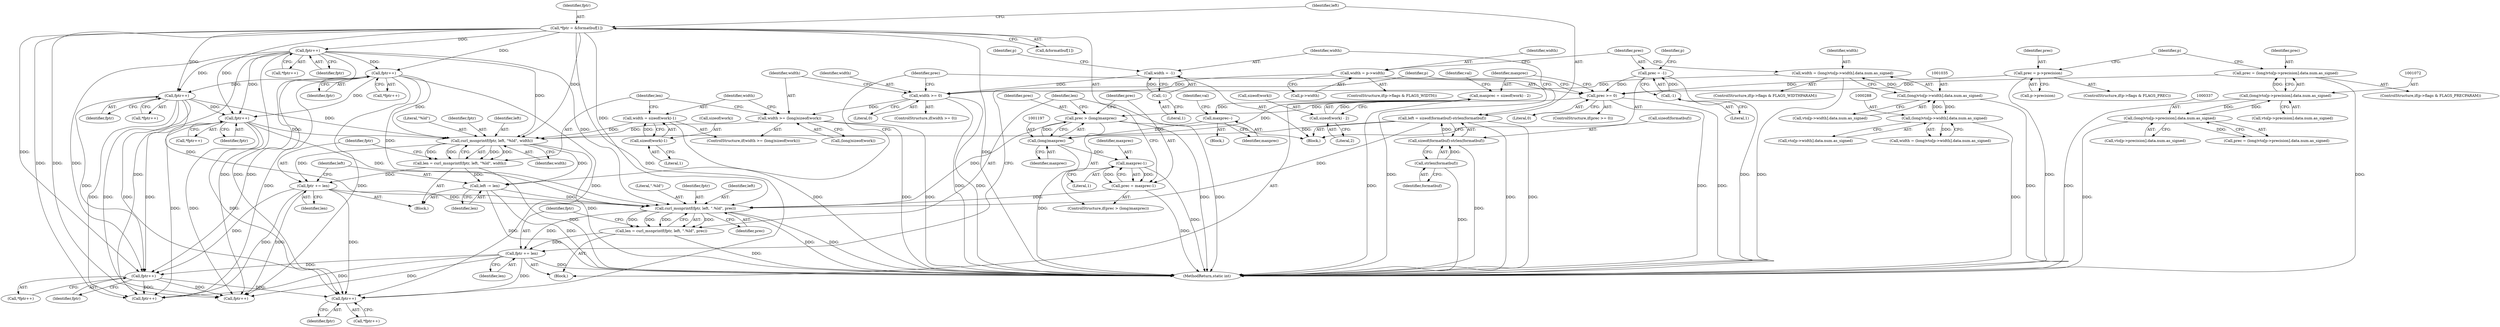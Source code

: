 digraph "0_curl_curl-7_51_0-162-g3ab3c16@pointer" {
"1001233" [label="(Call,fptr++)"];
"1001222" [label="(Call,fptr++)"];
"1000995" [label="(Call,*fptr = &formatbuf[1])"];
"1001103" [label="(Call,fptr++)"];
"1001092" [label="(Call,fptr++)"];
"1001114" [label="(Call,fptr++)"];
"1001125" [label="(Call,fptr++)"];
"1001157" [label="(Call,fptr += len)"];
"1001150" [label="(Call,len = curl_msnprintf(fptr, left, \"%ld\", width))"];
"1001152" [label="(Call,curl_msnprintf(fptr, left, \"%ld\", width))"];
"1001002" [label="(Call,left = sizeof(formatbuf)-strlen(formatbuf))"];
"1001004" [label="(Call,sizeof(formatbuf)-strlen(formatbuf))"];
"1001007" [label="(Call,strlen(formatbuf))"];
"1001138" [label="(Call,width >= (long)sizeof(work))"];
"1001133" [label="(Call,width >= 0)"];
"1001020" [label="(Call,width = p->width)"];
"1001032" [label="(Call,width = (long)vto[p->width].data.num.as_signed)"];
"1001034" [label="(Call,(long)vto[p->width].data.num.as_signed)"];
"1000287" [label="(Call,(long)vto[p->width].data.num.as_signed)"];
"1001010" [label="(Call,width = -1)"];
"1001012" [label="(Call,-1)"];
"1001144" [label="(Call,width = sizeof(work)-1)"];
"1001146" [label="(Call,sizeof(work)-1)"];
"1001211" [label="(Call,fptr += len)"];
"1001204" [label="(Call,len = curl_msnprintf(fptr, left, \".%ld\", prec))"];
"1001206" [label="(Call,curl_msnprintf(fptr, left, \".%ld\", prec))"];
"1001160" [label="(Call,left -= len)"];
"1001199" [label="(Call,prec = maxprec-1)"];
"1001201" [label="(Call,maxprec-1)"];
"1001196" [label="(Call,(long)maxprec)"];
"1001191" [label="(Call,maxprec--)"];
"1001169" [label="(Call,maxprec = sizeof(work) - 2)"];
"1001171" [label="(Call,sizeof(work) - 2)"];
"1001194" [label="(Call,prec > (long)maxprec)"];
"1001164" [label="(Call,prec >= 0)"];
"1001057" [label="(Call,prec = p->precision)"];
"1001047" [label="(Call,prec = -1)"];
"1001049" [label="(Call,-1)"];
"1001069" [label="(Call,prec = (long)vto[p->precision].data.num.as_signed)"];
"1001071" [label="(Call,(long)vto[p->precision].data.num.as_signed)"];
"1000336" [label="(Call,(long)vto[p->precision].data.num.as_signed)"];
"1001222" [label="(Call,fptr++)"];
"1001234" [label="(Identifier,fptr)"];
"1001013" [label="(Literal,1)"];
"1001017" [label="(Identifier,p)"];
"1001058" [label="(Identifier,prec)"];
"1001165" [label="(Identifier,prec)"];
"1001103" [label="(Call,fptr++)"];
"1001155" [label="(Literal,\"%ld\")"];
"1001202" [label="(Identifier,maxprec)"];
"1001208" [label="(Identifier,left)"];
"1001153" [label="(Identifier,fptr)"];
"1001070" [label="(Identifier,prec)"];
"1001269" [label="(Call,fptr++)"];
"1001146" [label="(Call,sizeof(work)-1)"];
"1001177" [label="(Identifier,val)"];
"1001144" [label="(Call,width = sizeof(work)-1)"];
"1001057" [label="(Call,prec = p->precision)"];
"1000997" [label="(Call,&formatbuf[1])"];
"1001069" [label="(Call,prec = (long)vto[p->precision].data.num.as_signed)"];
"1001003" [label="(Identifier,left)"];
"1001149" [label="(Literal,1)"];
"1001147" [label="(Call,sizeof(work))"];
"1001104" [label="(Identifier,fptr)"];
"1001008" [label="(Identifier,formatbuf)"];
"1001014" [label="(ControlStructure,if(p->flags & FLAGS_WIDTH))"];
"1001007" [label="(Call,strlen(formatbuf))"];
"1001073" [label="(Call,vto[p->precision].data.num.as_signed)"];
"1001185" [label="(Identifier,val)"];
"1001203" [label="(Literal,1)"];
"1000996" [label="(Identifier,fptr)"];
"1001210" [label="(Identifier,prec)"];
"1001221" [label="(Call,*fptr++)"];
"1001140" [label="(Call,(long)sizeof(work))"];
"1001102" [label="(Call,*fptr++)"];
"1001010" [label="(Call,width = -1)"];
"1001211" [label="(Call,fptr += len)"];
"1001212" [label="(Identifier,fptr)"];
"1000336" [label="(Call,(long)vto[p->precision].data.num.as_signed)"];
"1001152" [label="(Call,curl_msnprintf(fptr, left, \"%ld\", width))"];
"1001135" [label="(Literal,0)"];
"1001201" [label="(Call,maxprec-1)"];
"1001004" [label="(Call,sizeof(formatbuf)-strlen(formatbuf))"];
"1001021" [label="(Identifier,width)"];
"1001206" [label="(Call,curl_msnprintf(fptr, left, \".%ld\", prec))"];
"1001193" [label="(ControlStructure,if(prec > (long)maxprec))"];
"1001209" [label="(Literal,\".%ld\")"];
"1001125" [label="(Call,fptr++)"];
"1001195" [label="(Identifier,prec)"];
"1001217" [label="(Identifier,p)"];
"1001204" [label="(Call,len = curl_msnprintf(fptr, left, \".%ld\", prec))"];
"1001200" [label="(Identifier,prec)"];
"1001174" [label="(Literal,2)"];
"1001169" [label="(Call,maxprec = sizeof(work) - 2)"];
"1001158" [label="(Identifier,fptr)"];
"1001011" [label="(Identifier,width)"];
"1001196" [label="(Call,(long)maxprec)"];
"1001033" [label="(Identifier,width)"];
"1001159" [label="(Identifier,len)"];
"1001113" [label="(Call,*fptr++)"];
"1001160" [label="(Call,left -= len)"];
"1001170" [label="(Identifier,maxprec)"];
"1001162" [label="(Identifier,len)"];
"1000287" [label="(Call,(long)vto[p->width].data.num.as_signed)"];
"1001047" [label="(Call,prec = -1)"];
"1001137" [label="(ControlStructure,if(width >= (long)sizeof(work)))"];
"1001036" [label="(Call,vto[p->width].data.num.as_signed)"];
"1001002" [label="(Call,left = sizeof(formatbuf)-strlen(formatbuf))"];
"1001054" [label="(Identifier,p)"];
"1000334" [label="(Call,prec = (long)vto[p->precision].data.num.as_signed)"];
"1001138" [label="(Call,width >= (long)sizeof(work))"];
"1001124" [label="(Call,*fptr++)"];
"1001223" [label="(Identifier,fptr)"];
"1001194" [label="(Call,prec > (long)maxprec)"];
"1001132" [label="(ControlStructure,if(width >= 0))"];
"1001092" [label="(Call,fptr++)"];
"1001164" [label="(Call,prec >= 0)"];
"1001063" [label="(ControlStructure,if(p->flags & FLAGS_PRECPARAM))"];
"1001166" [label="(Literal,0)"];
"1000995" [label="(Call,*fptr = &formatbuf[1])"];
"1000285" [label="(Call,width = (long)vto[p->width].data.num.as_signed)"];
"1001151" [label="(Identifier,len)"];
"1001114" [label="(Call,fptr++)"];
"1001191" [label="(Call,maxprec--)"];
"1001051" [label="(ControlStructure,if(p->flags & FLAGS_PREC))"];
"1001172" [label="(Call,sizeof(work))"];
"1001232" [label="(Call,*fptr++)"];
"1001199" [label="(Call,prec = maxprec-1)"];
"1001091" [label="(Call,*fptr++)"];
"1001233" [label="(Call,fptr++)"];
"1001154" [label="(Identifier,left)"];
"1001171" [label="(Call,sizeof(work) - 2)"];
"1001012" [label="(Call,-1)"];
"1001167" [label="(Block,)"];
"1001163" [label="(ControlStructure,if(prec >= 0))"];
"1001026" [label="(ControlStructure,if(p->flags & FLAGS_WIDTHPARAM))"];
"1001071" [label="(Call,(long)vto[p->precision].data.num.as_signed)"];
"1001139" [label="(Identifier,width)"];
"1000989" [label="(Block,)"];
"1001115" [label="(Identifier,fptr)"];
"1001254" [label="(Call,fptr++)"];
"1001022" [label="(Call,p->width)"];
"1001150" [label="(Call,len = curl_msnprintf(fptr, left, \"%ld\", width))"];
"1001156" [label="(Identifier,width)"];
"1000338" [label="(Call,vto[p->precision].data.num.as_signed)"];
"1001087" [label="(Identifier,p)"];
"1000289" [label="(Call,vto[p->width].data.num.as_signed)"];
"1001187" [label="(Block,)"];
"1001145" [label="(Identifier,width)"];
"1001205" [label="(Identifier,len)"];
"1001126" [label="(Identifier,fptr)"];
"1001207" [label="(Identifier,fptr)"];
"1001386" [label="(MethodReturn,static int)"];
"1001213" [label="(Identifier,len)"];
"1001048" [label="(Identifier,prec)"];
"1001198" [label="(Identifier,maxprec)"];
"1001005" [label="(Call,sizeof(formatbuf))"];
"1001059" [label="(Call,p->precision)"];
"1001050" [label="(Literal,1)"];
"1001161" [label="(Identifier,left)"];
"1001157" [label="(Call,fptr += len)"];
"1001020" [label="(Call,width = p->width)"];
"1001136" [label="(Block,)"];
"1001034" [label="(Call,(long)vto[p->width].data.num.as_signed)"];
"1001192" [label="(Identifier,maxprec)"];
"1001049" [label="(Call,-1)"];
"1001133" [label="(Call,width >= 0)"];
"1001093" [label="(Identifier,fptr)"];
"1001032" [label="(Call,width = (long)vto[p->width].data.num.as_signed)"];
"1001134" [label="(Identifier,width)"];
"1001233" -> "1001232"  [label="AST: "];
"1001233" -> "1001234"  [label="CFG: "];
"1001234" -> "1001233"  [label="AST: "];
"1001232" -> "1001233"  [label="CFG: "];
"1001222" -> "1001233"  [label="DDG: "];
"1000995" -> "1001233"  [label="DDG: "];
"1001103" -> "1001233"  [label="DDG: "];
"1001114" -> "1001233"  [label="DDG: "];
"1001125" -> "1001233"  [label="DDG: "];
"1001157" -> "1001233"  [label="DDG: "];
"1001211" -> "1001233"  [label="DDG: "];
"1001092" -> "1001233"  [label="DDG: "];
"1001222" -> "1001221"  [label="AST: "];
"1001222" -> "1001223"  [label="CFG: "];
"1001223" -> "1001222"  [label="AST: "];
"1001221" -> "1001222"  [label="CFG: "];
"1000995" -> "1001222"  [label="DDG: "];
"1001103" -> "1001222"  [label="DDG: "];
"1001114" -> "1001222"  [label="DDG: "];
"1001125" -> "1001222"  [label="DDG: "];
"1001157" -> "1001222"  [label="DDG: "];
"1001211" -> "1001222"  [label="DDG: "];
"1001092" -> "1001222"  [label="DDG: "];
"1001222" -> "1001254"  [label="DDG: "];
"1001222" -> "1001269"  [label="DDG: "];
"1000995" -> "1000989"  [label="AST: "];
"1000995" -> "1000997"  [label="CFG: "];
"1000996" -> "1000995"  [label="AST: "];
"1000997" -> "1000995"  [label="AST: "];
"1001003" -> "1000995"  [label="CFG: "];
"1000995" -> "1001386"  [label="DDG: "];
"1000995" -> "1001092"  [label="DDG: "];
"1000995" -> "1001103"  [label="DDG: "];
"1000995" -> "1001114"  [label="DDG: "];
"1000995" -> "1001125"  [label="DDG: "];
"1000995" -> "1001152"  [label="DDG: "];
"1000995" -> "1001206"  [label="DDG: "];
"1000995" -> "1001254"  [label="DDG: "];
"1000995" -> "1001269"  [label="DDG: "];
"1001103" -> "1001102"  [label="AST: "];
"1001103" -> "1001104"  [label="CFG: "];
"1001104" -> "1001103"  [label="AST: "];
"1001102" -> "1001103"  [label="CFG: "];
"1001092" -> "1001103"  [label="DDG: "];
"1001103" -> "1001114"  [label="DDG: "];
"1001103" -> "1001125"  [label="DDG: "];
"1001103" -> "1001152"  [label="DDG: "];
"1001103" -> "1001206"  [label="DDG: "];
"1001103" -> "1001254"  [label="DDG: "];
"1001103" -> "1001269"  [label="DDG: "];
"1001092" -> "1001091"  [label="AST: "];
"1001092" -> "1001093"  [label="CFG: "];
"1001093" -> "1001092"  [label="AST: "];
"1001091" -> "1001092"  [label="CFG: "];
"1001092" -> "1001114"  [label="DDG: "];
"1001092" -> "1001125"  [label="DDG: "];
"1001092" -> "1001152"  [label="DDG: "];
"1001092" -> "1001206"  [label="DDG: "];
"1001092" -> "1001254"  [label="DDG: "];
"1001092" -> "1001269"  [label="DDG: "];
"1001114" -> "1001113"  [label="AST: "];
"1001114" -> "1001115"  [label="CFG: "];
"1001115" -> "1001114"  [label="AST: "];
"1001113" -> "1001114"  [label="CFG: "];
"1001114" -> "1001125"  [label="DDG: "];
"1001114" -> "1001152"  [label="DDG: "];
"1001114" -> "1001206"  [label="DDG: "];
"1001114" -> "1001254"  [label="DDG: "];
"1001114" -> "1001269"  [label="DDG: "];
"1001125" -> "1001124"  [label="AST: "];
"1001125" -> "1001126"  [label="CFG: "];
"1001126" -> "1001125"  [label="AST: "];
"1001124" -> "1001125"  [label="CFG: "];
"1001125" -> "1001152"  [label="DDG: "];
"1001125" -> "1001206"  [label="DDG: "];
"1001125" -> "1001254"  [label="DDG: "];
"1001125" -> "1001269"  [label="DDG: "];
"1001157" -> "1001136"  [label="AST: "];
"1001157" -> "1001159"  [label="CFG: "];
"1001158" -> "1001157"  [label="AST: "];
"1001159" -> "1001157"  [label="AST: "];
"1001161" -> "1001157"  [label="CFG: "];
"1001150" -> "1001157"  [label="DDG: "];
"1001152" -> "1001157"  [label="DDG: "];
"1001157" -> "1001206"  [label="DDG: "];
"1001157" -> "1001254"  [label="DDG: "];
"1001157" -> "1001269"  [label="DDG: "];
"1001150" -> "1001136"  [label="AST: "];
"1001150" -> "1001152"  [label="CFG: "];
"1001151" -> "1001150"  [label="AST: "];
"1001152" -> "1001150"  [label="AST: "];
"1001158" -> "1001150"  [label="CFG: "];
"1001150" -> "1001386"  [label="DDG: "];
"1001152" -> "1001150"  [label="DDG: "];
"1001152" -> "1001150"  [label="DDG: "];
"1001152" -> "1001150"  [label="DDG: "];
"1001152" -> "1001150"  [label="DDG: "];
"1001150" -> "1001160"  [label="DDG: "];
"1001152" -> "1001156"  [label="CFG: "];
"1001153" -> "1001152"  [label="AST: "];
"1001154" -> "1001152"  [label="AST: "];
"1001155" -> "1001152"  [label="AST: "];
"1001156" -> "1001152"  [label="AST: "];
"1001152" -> "1001386"  [label="DDG: "];
"1001002" -> "1001152"  [label="DDG: "];
"1001138" -> "1001152"  [label="DDG: "];
"1001144" -> "1001152"  [label="DDG: "];
"1001152" -> "1001160"  [label="DDG: "];
"1001002" -> "1000989"  [label="AST: "];
"1001002" -> "1001004"  [label="CFG: "];
"1001003" -> "1001002"  [label="AST: "];
"1001004" -> "1001002"  [label="AST: "];
"1001011" -> "1001002"  [label="CFG: "];
"1001002" -> "1001386"  [label="DDG: "];
"1001002" -> "1001386"  [label="DDG: "];
"1001004" -> "1001002"  [label="DDG: "];
"1001002" -> "1001206"  [label="DDG: "];
"1001004" -> "1001007"  [label="CFG: "];
"1001005" -> "1001004"  [label="AST: "];
"1001007" -> "1001004"  [label="AST: "];
"1001004" -> "1001386"  [label="DDG: "];
"1001007" -> "1001004"  [label="DDG: "];
"1001007" -> "1001008"  [label="CFG: "];
"1001008" -> "1001007"  [label="AST: "];
"1001007" -> "1001386"  [label="DDG: "];
"1001138" -> "1001137"  [label="AST: "];
"1001138" -> "1001140"  [label="CFG: "];
"1001139" -> "1001138"  [label="AST: "];
"1001140" -> "1001138"  [label="AST: "];
"1001145" -> "1001138"  [label="CFG: "];
"1001151" -> "1001138"  [label="CFG: "];
"1001138" -> "1001386"  [label="DDG: "];
"1001138" -> "1001386"  [label="DDG: "];
"1001133" -> "1001138"  [label="DDG: "];
"1001133" -> "1001132"  [label="AST: "];
"1001133" -> "1001135"  [label="CFG: "];
"1001134" -> "1001133"  [label="AST: "];
"1001135" -> "1001133"  [label="AST: "];
"1001139" -> "1001133"  [label="CFG: "];
"1001165" -> "1001133"  [label="CFG: "];
"1001133" -> "1001386"  [label="DDG: "];
"1001133" -> "1001386"  [label="DDG: "];
"1001020" -> "1001133"  [label="DDG: "];
"1001032" -> "1001133"  [label="DDG: "];
"1001010" -> "1001133"  [label="DDG: "];
"1001020" -> "1001014"  [label="AST: "];
"1001020" -> "1001022"  [label="CFG: "];
"1001021" -> "1001020"  [label="AST: "];
"1001022" -> "1001020"  [label="AST: "];
"1001048" -> "1001020"  [label="CFG: "];
"1001020" -> "1001386"  [label="DDG: "];
"1001032" -> "1001026"  [label="AST: "];
"1001032" -> "1001034"  [label="CFG: "];
"1001033" -> "1001032"  [label="AST: "];
"1001034" -> "1001032"  [label="AST: "];
"1001048" -> "1001032"  [label="CFG: "];
"1001032" -> "1001386"  [label="DDG: "];
"1001034" -> "1001032"  [label="DDG: "];
"1001034" -> "1001036"  [label="CFG: "];
"1001035" -> "1001034"  [label="AST: "];
"1001036" -> "1001034"  [label="AST: "];
"1001034" -> "1001386"  [label="DDG: "];
"1001034" -> "1000287"  [label="DDG: "];
"1000287" -> "1001034"  [label="DDG: "];
"1000287" -> "1000285"  [label="AST: "];
"1000287" -> "1000289"  [label="CFG: "];
"1000288" -> "1000287"  [label="AST: "];
"1000289" -> "1000287"  [label="AST: "];
"1000285" -> "1000287"  [label="CFG: "];
"1000287" -> "1001386"  [label="DDG: "];
"1000287" -> "1000285"  [label="DDG: "];
"1001010" -> "1000989"  [label="AST: "];
"1001010" -> "1001012"  [label="CFG: "];
"1001011" -> "1001010"  [label="AST: "];
"1001012" -> "1001010"  [label="AST: "];
"1001017" -> "1001010"  [label="CFG: "];
"1001012" -> "1001010"  [label="DDG: "];
"1001012" -> "1001013"  [label="CFG: "];
"1001013" -> "1001012"  [label="AST: "];
"1001144" -> "1001137"  [label="AST: "];
"1001144" -> "1001146"  [label="CFG: "];
"1001145" -> "1001144"  [label="AST: "];
"1001146" -> "1001144"  [label="AST: "];
"1001151" -> "1001144"  [label="CFG: "];
"1001144" -> "1001386"  [label="DDG: "];
"1001146" -> "1001144"  [label="DDG: "];
"1001146" -> "1001149"  [label="CFG: "];
"1001147" -> "1001146"  [label="AST: "];
"1001149" -> "1001146"  [label="AST: "];
"1001211" -> "1001167"  [label="AST: "];
"1001211" -> "1001213"  [label="CFG: "];
"1001212" -> "1001211"  [label="AST: "];
"1001213" -> "1001211"  [label="AST: "];
"1001217" -> "1001211"  [label="CFG: "];
"1001211" -> "1001386"  [label="DDG: "];
"1001204" -> "1001211"  [label="DDG: "];
"1001206" -> "1001211"  [label="DDG: "];
"1001211" -> "1001254"  [label="DDG: "];
"1001211" -> "1001269"  [label="DDG: "];
"1001204" -> "1001167"  [label="AST: "];
"1001204" -> "1001206"  [label="CFG: "];
"1001205" -> "1001204"  [label="AST: "];
"1001206" -> "1001204"  [label="AST: "];
"1001212" -> "1001204"  [label="CFG: "];
"1001204" -> "1001386"  [label="DDG: "];
"1001206" -> "1001204"  [label="DDG: "];
"1001206" -> "1001204"  [label="DDG: "];
"1001206" -> "1001204"  [label="DDG: "];
"1001206" -> "1001204"  [label="DDG: "];
"1001206" -> "1001210"  [label="CFG: "];
"1001207" -> "1001206"  [label="AST: "];
"1001208" -> "1001206"  [label="AST: "];
"1001209" -> "1001206"  [label="AST: "];
"1001210" -> "1001206"  [label="AST: "];
"1001206" -> "1001386"  [label="DDG: "];
"1001206" -> "1001386"  [label="DDG: "];
"1001160" -> "1001206"  [label="DDG: "];
"1001199" -> "1001206"  [label="DDG: "];
"1001194" -> "1001206"  [label="DDG: "];
"1001160" -> "1001136"  [label="AST: "];
"1001160" -> "1001162"  [label="CFG: "];
"1001161" -> "1001160"  [label="AST: "];
"1001162" -> "1001160"  [label="AST: "];
"1001165" -> "1001160"  [label="CFG: "];
"1001160" -> "1001386"  [label="DDG: "];
"1001160" -> "1001386"  [label="DDG: "];
"1001199" -> "1001193"  [label="AST: "];
"1001199" -> "1001201"  [label="CFG: "];
"1001200" -> "1001199"  [label="AST: "];
"1001201" -> "1001199"  [label="AST: "];
"1001205" -> "1001199"  [label="CFG: "];
"1001199" -> "1001386"  [label="DDG: "];
"1001201" -> "1001199"  [label="DDG: "];
"1001201" -> "1001199"  [label="DDG: "];
"1001201" -> "1001203"  [label="CFG: "];
"1001202" -> "1001201"  [label="AST: "];
"1001203" -> "1001201"  [label="AST: "];
"1001201" -> "1001386"  [label="DDG: "];
"1001196" -> "1001201"  [label="DDG: "];
"1001196" -> "1001194"  [label="AST: "];
"1001196" -> "1001198"  [label="CFG: "];
"1001197" -> "1001196"  [label="AST: "];
"1001198" -> "1001196"  [label="AST: "];
"1001194" -> "1001196"  [label="CFG: "];
"1001196" -> "1001386"  [label="DDG: "];
"1001196" -> "1001194"  [label="DDG: "];
"1001191" -> "1001196"  [label="DDG: "];
"1001169" -> "1001196"  [label="DDG: "];
"1001191" -> "1001187"  [label="AST: "];
"1001191" -> "1001192"  [label="CFG: "];
"1001192" -> "1001191"  [label="AST: "];
"1001185" -> "1001191"  [label="CFG: "];
"1001169" -> "1001191"  [label="DDG: "];
"1001169" -> "1001167"  [label="AST: "];
"1001169" -> "1001171"  [label="CFG: "];
"1001170" -> "1001169"  [label="AST: "];
"1001171" -> "1001169"  [label="AST: "];
"1001177" -> "1001169"  [label="CFG: "];
"1001169" -> "1001386"  [label="DDG: "];
"1001171" -> "1001169"  [label="DDG: "];
"1001171" -> "1001174"  [label="CFG: "];
"1001172" -> "1001171"  [label="AST: "];
"1001174" -> "1001171"  [label="AST: "];
"1001194" -> "1001193"  [label="AST: "];
"1001195" -> "1001194"  [label="AST: "];
"1001200" -> "1001194"  [label="CFG: "];
"1001205" -> "1001194"  [label="CFG: "];
"1001194" -> "1001386"  [label="DDG: "];
"1001194" -> "1001386"  [label="DDG: "];
"1001164" -> "1001194"  [label="DDG: "];
"1001164" -> "1001163"  [label="AST: "];
"1001164" -> "1001166"  [label="CFG: "];
"1001165" -> "1001164"  [label="AST: "];
"1001166" -> "1001164"  [label="AST: "];
"1001170" -> "1001164"  [label="CFG: "];
"1001217" -> "1001164"  [label="CFG: "];
"1001164" -> "1001386"  [label="DDG: "];
"1001164" -> "1001386"  [label="DDG: "];
"1001057" -> "1001164"  [label="DDG: "];
"1001047" -> "1001164"  [label="DDG: "];
"1001069" -> "1001164"  [label="DDG: "];
"1001057" -> "1001051"  [label="AST: "];
"1001057" -> "1001059"  [label="CFG: "];
"1001058" -> "1001057"  [label="AST: "];
"1001059" -> "1001057"  [label="AST: "];
"1001087" -> "1001057"  [label="CFG: "];
"1001057" -> "1001386"  [label="DDG: "];
"1001047" -> "1000989"  [label="AST: "];
"1001047" -> "1001049"  [label="CFG: "];
"1001048" -> "1001047"  [label="AST: "];
"1001049" -> "1001047"  [label="AST: "];
"1001054" -> "1001047"  [label="CFG: "];
"1001047" -> "1001386"  [label="DDG: "];
"1001049" -> "1001047"  [label="DDG: "];
"1001049" -> "1001050"  [label="CFG: "];
"1001050" -> "1001049"  [label="AST: "];
"1001069" -> "1001063"  [label="AST: "];
"1001069" -> "1001071"  [label="CFG: "];
"1001070" -> "1001069"  [label="AST: "];
"1001071" -> "1001069"  [label="AST: "];
"1001087" -> "1001069"  [label="CFG: "];
"1001069" -> "1001386"  [label="DDG: "];
"1001071" -> "1001069"  [label="DDG: "];
"1001071" -> "1001073"  [label="CFG: "];
"1001072" -> "1001071"  [label="AST: "];
"1001073" -> "1001071"  [label="AST: "];
"1001071" -> "1001386"  [label="DDG: "];
"1001071" -> "1000336"  [label="DDG: "];
"1000336" -> "1001071"  [label="DDG: "];
"1000336" -> "1000334"  [label="AST: "];
"1000336" -> "1000338"  [label="CFG: "];
"1000337" -> "1000336"  [label="AST: "];
"1000338" -> "1000336"  [label="AST: "];
"1000334" -> "1000336"  [label="CFG: "];
"1000336" -> "1001386"  [label="DDG: "];
"1000336" -> "1000334"  [label="DDG: "];
}
